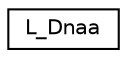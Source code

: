 digraph "Graphical Class Hierarchy"
{
 // LATEX_PDF_SIZE
  edge [fontname="Helvetica",fontsize="10",labelfontname="Helvetica",labelfontsize="10"];
  node [fontname="Helvetica",fontsize="10",shape=record];
  rankdir="LR";
  Node0 [label="L_Dnaa",height=0.2,width=0.4,color="black", fillcolor="white", style="filled",URL="$struct_l___dnaa.html",tooltip=" "];
}
